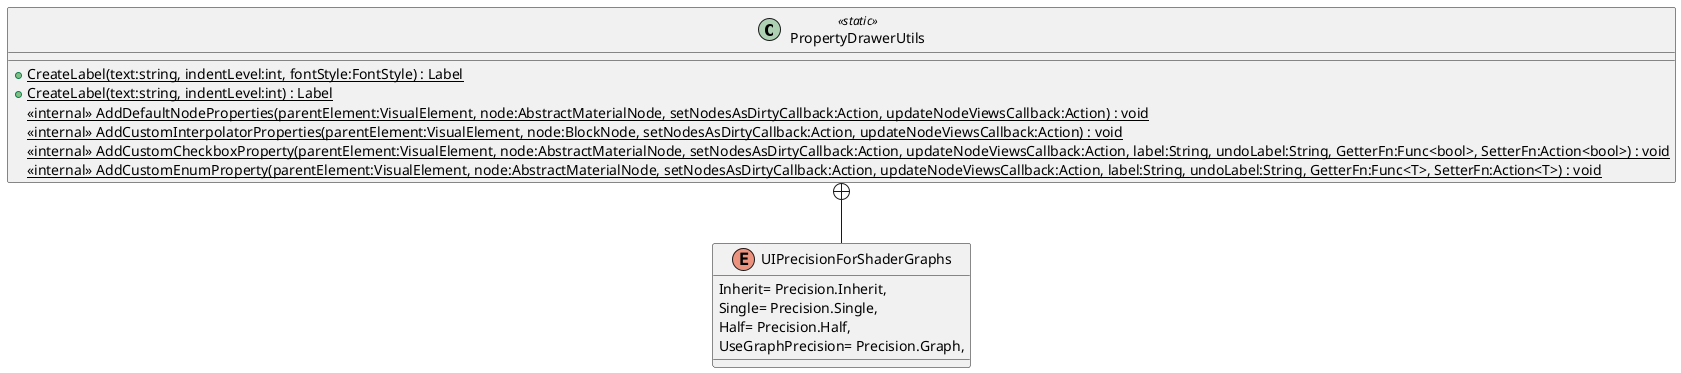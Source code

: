 @startuml
class PropertyDrawerUtils <<static>> {
    + {static} CreateLabel(text:string, indentLevel:int, fontStyle:FontStyle) : Label
    + {static} CreateLabel(text:string, indentLevel:int) : Label
    <<internal>> {static} AddDefaultNodeProperties(parentElement:VisualElement, node:AbstractMaterialNode, setNodesAsDirtyCallback:Action, updateNodeViewsCallback:Action) : void
    <<internal>> {static} AddCustomInterpolatorProperties(parentElement:VisualElement, node:BlockNode, setNodesAsDirtyCallback:Action, updateNodeViewsCallback:Action) : void
    <<internal>> {static} AddCustomCheckboxProperty(parentElement:VisualElement, node:AbstractMaterialNode, setNodesAsDirtyCallback:Action, updateNodeViewsCallback:Action, label:String, undoLabel:String, GetterFn:Func<bool>, SetterFn:Action<bool>) : void
    <<internal>> {static} AddCustomEnumProperty(parentElement:VisualElement, node:AbstractMaterialNode, setNodesAsDirtyCallback:Action, updateNodeViewsCallback:Action, label:String, undoLabel:String, GetterFn:Func<T>, SetterFn:Action<T>) : void
}
enum UIPrecisionForShaderGraphs {
    Inherit= Precision.Inherit,
    Single= Precision.Single,
    Half= Precision.Half,
    UseGraphPrecision= Precision.Graph,
}
PropertyDrawerUtils +-- UIPrecisionForShaderGraphs
@enduml
